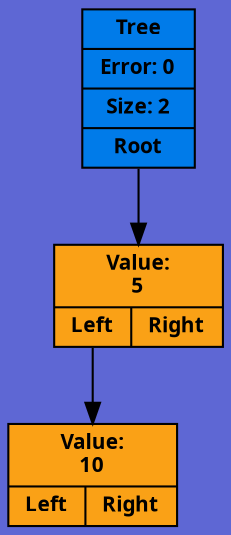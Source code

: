 digraph
{
rankdir = TB;
node[shape = record, color = "#000000", fontname = "Sans Bold Not-Rotated", fontsize = 10];
bgcolor = "#5e67d4";
TREE[rank = "min", style = "filled", fillcolor = "#007be9", label = "{Tree|Error: 0|Size: 2|<root>Root}"];
NODE_1[style = "filled", fillcolor = "#faa116", label = "{Value:\n5|{<left>Left|<right>Right}}"];
NODE_2[style = "filled", fillcolor = "#faa116", label = "{Value:\n10|{<left>Left|<right>Right}}"];
NODE_1:left->NODE_2;

TREE:root->NODE_1
}
